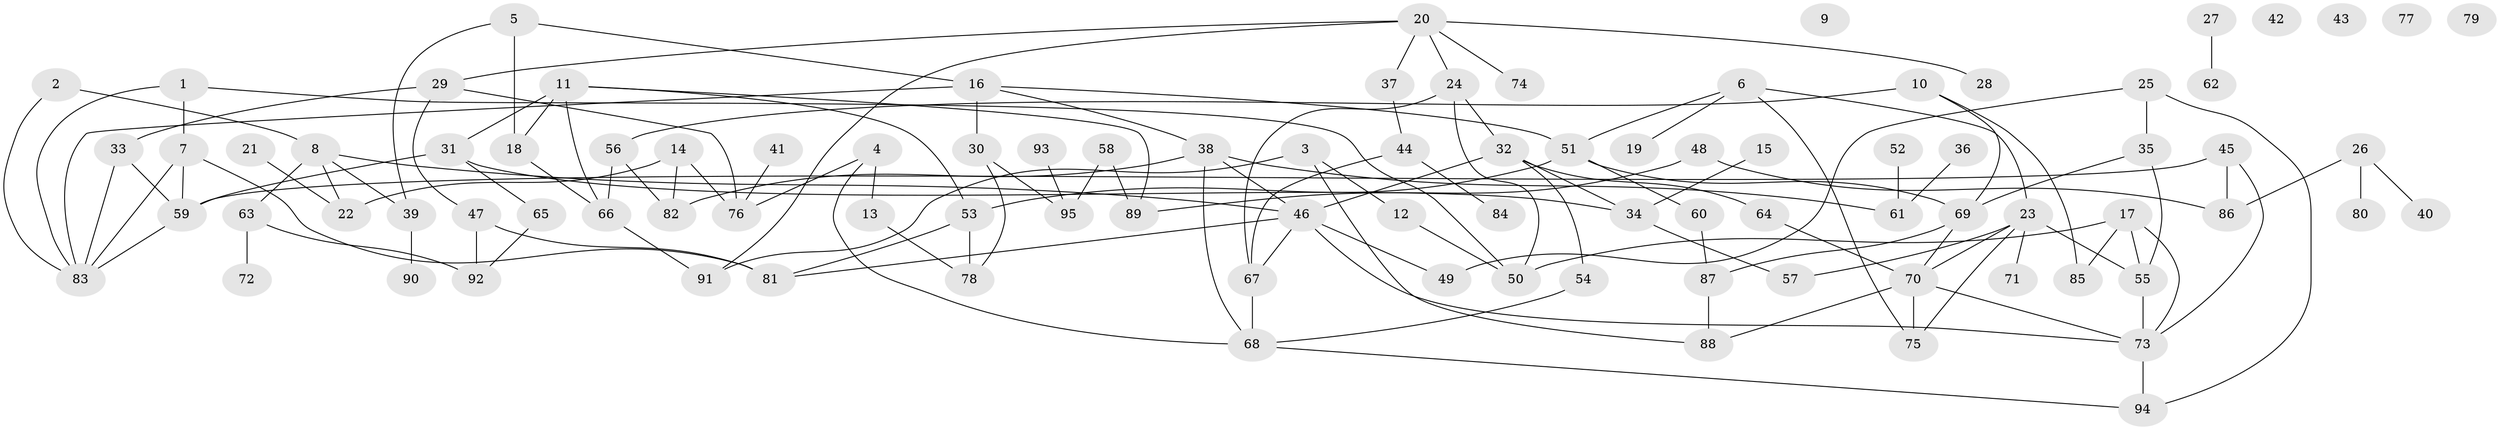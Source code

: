 // coarse degree distribution, {5: 0.18867924528301888, 4: 0.20754716981132076, 1: 0.18867924528301888, 3: 0.22641509433962265, 8: 0.018867924528301886, 7: 0.03773584905660377, 6: 0.07547169811320754, 2: 0.05660377358490566}
// Generated by graph-tools (version 1.1) at 2025/35/03/04/25 23:35:44]
// undirected, 95 vertices, 137 edges
graph export_dot {
  node [color=gray90,style=filled];
  1;
  2;
  3;
  4;
  5;
  6;
  7;
  8;
  9;
  10;
  11;
  12;
  13;
  14;
  15;
  16;
  17;
  18;
  19;
  20;
  21;
  22;
  23;
  24;
  25;
  26;
  27;
  28;
  29;
  30;
  31;
  32;
  33;
  34;
  35;
  36;
  37;
  38;
  39;
  40;
  41;
  42;
  43;
  44;
  45;
  46;
  47;
  48;
  49;
  50;
  51;
  52;
  53;
  54;
  55;
  56;
  57;
  58;
  59;
  60;
  61;
  62;
  63;
  64;
  65;
  66;
  67;
  68;
  69;
  70;
  71;
  72;
  73;
  74;
  75;
  76;
  77;
  78;
  79;
  80;
  81;
  82;
  83;
  84;
  85;
  86;
  87;
  88;
  89;
  90;
  91;
  92;
  93;
  94;
  95;
  1 -- 7;
  1 -- 50;
  1 -- 83;
  2 -- 8;
  2 -- 83;
  3 -- 12;
  3 -- 88;
  3 -- 91;
  4 -- 13;
  4 -- 68;
  4 -- 76;
  5 -- 16;
  5 -- 18;
  5 -- 39;
  6 -- 19;
  6 -- 23;
  6 -- 51;
  6 -- 75;
  7 -- 59;
  7 -- 81;
  7 -- 83;
  8 -- 22;
  8 -- 39;
  8 -- 46;
  8 -- 63;
  10 -- 56;
  10 -- 69;
  10 -- 85;
  11 -- 18;
  11 -- 31;
  11 -- 53;
  11 -- 66;
  11 -- 89;
  12 -- 50;
  13 -- 78;
  14 -- 22;
  14 -- 76;
  14 -- 82;
  15 -- 34;
  16 -- 30;
  16 -- 38;
  16 -- 51;
  16 -- 83;
  17 -- 50;
  17 -- 55;
  17 -- 73;
  17 -- 85;
  18 -- 66;
  20 -- 24;
  20 -- 28;
  20 -- 29;
  20 -- 37;
  20 -- 74;
  20 -- 91;
  21 -- 22;
  23 -- 55;
  23 -- 57;
  23 -- 70;
  23 -- 71;
  23 -- 75;
  24 -- 32;
  24 -- 50;
  24 -- 67;
  25 -- 35;
  25 -- 49;
  25 -- 94;
  26 -- 40;
  26 -- 80;
  26 -- 86;
  27 -- 62;
  29 -- 33;
  29 -- 47;
  29 -- 76;
  30 -- 78;
  30 -- 95;
  31 -- 34;
  31 -- 59;
  31 -- 65;
  32 -- 34;
  32 -- 46;
  32 -- 54;
  32 -- 64;
  33 -- 59;
  33 -- 83;
  34 -- 57;
  35 -- 55;
  35 -- 69;
  36 -- 61;
  37 -- 44;
  38 -- 46;
  38 -- 61;
  38 -- 68;
  38 -- 82;
  39 -- 90;
  41 -- 76;
  44 -- 67;
  44 -- 84;
  45 -- 59;
  45 -- 73;
  45 -- 86;
  46 -- 49;
  46 -- 67;
  46 -- 73;
  46 -- 81;
  47 -- 81;
  47 -- 92;
  48 -- 86;
  48 -- 89;
  51 -- 53;
  51 -- 60;
  51 -- 69;
  52 -- 61;
  53 -- 78;
  53 -- 81;
  54 -- 68;
  55 -- 73;
  56 -- 66;
  56 -- 82;
  58 -- 89;
  58 -- 95;
  59 -- 83;
  60 -- 87;
  63 -- 72;
  63 -- 92;
  64 -- 70;
  65 -- 92;
  66 -- 91;
  67 -- 68;
  68 -- 94;
  69 -- 70;
  69 -- 87;
  70 -- 73;
  70 -- 75;
  70 -- 88;
  73 -- 94;
  87 -- 88;
  93 -- 95;
}
